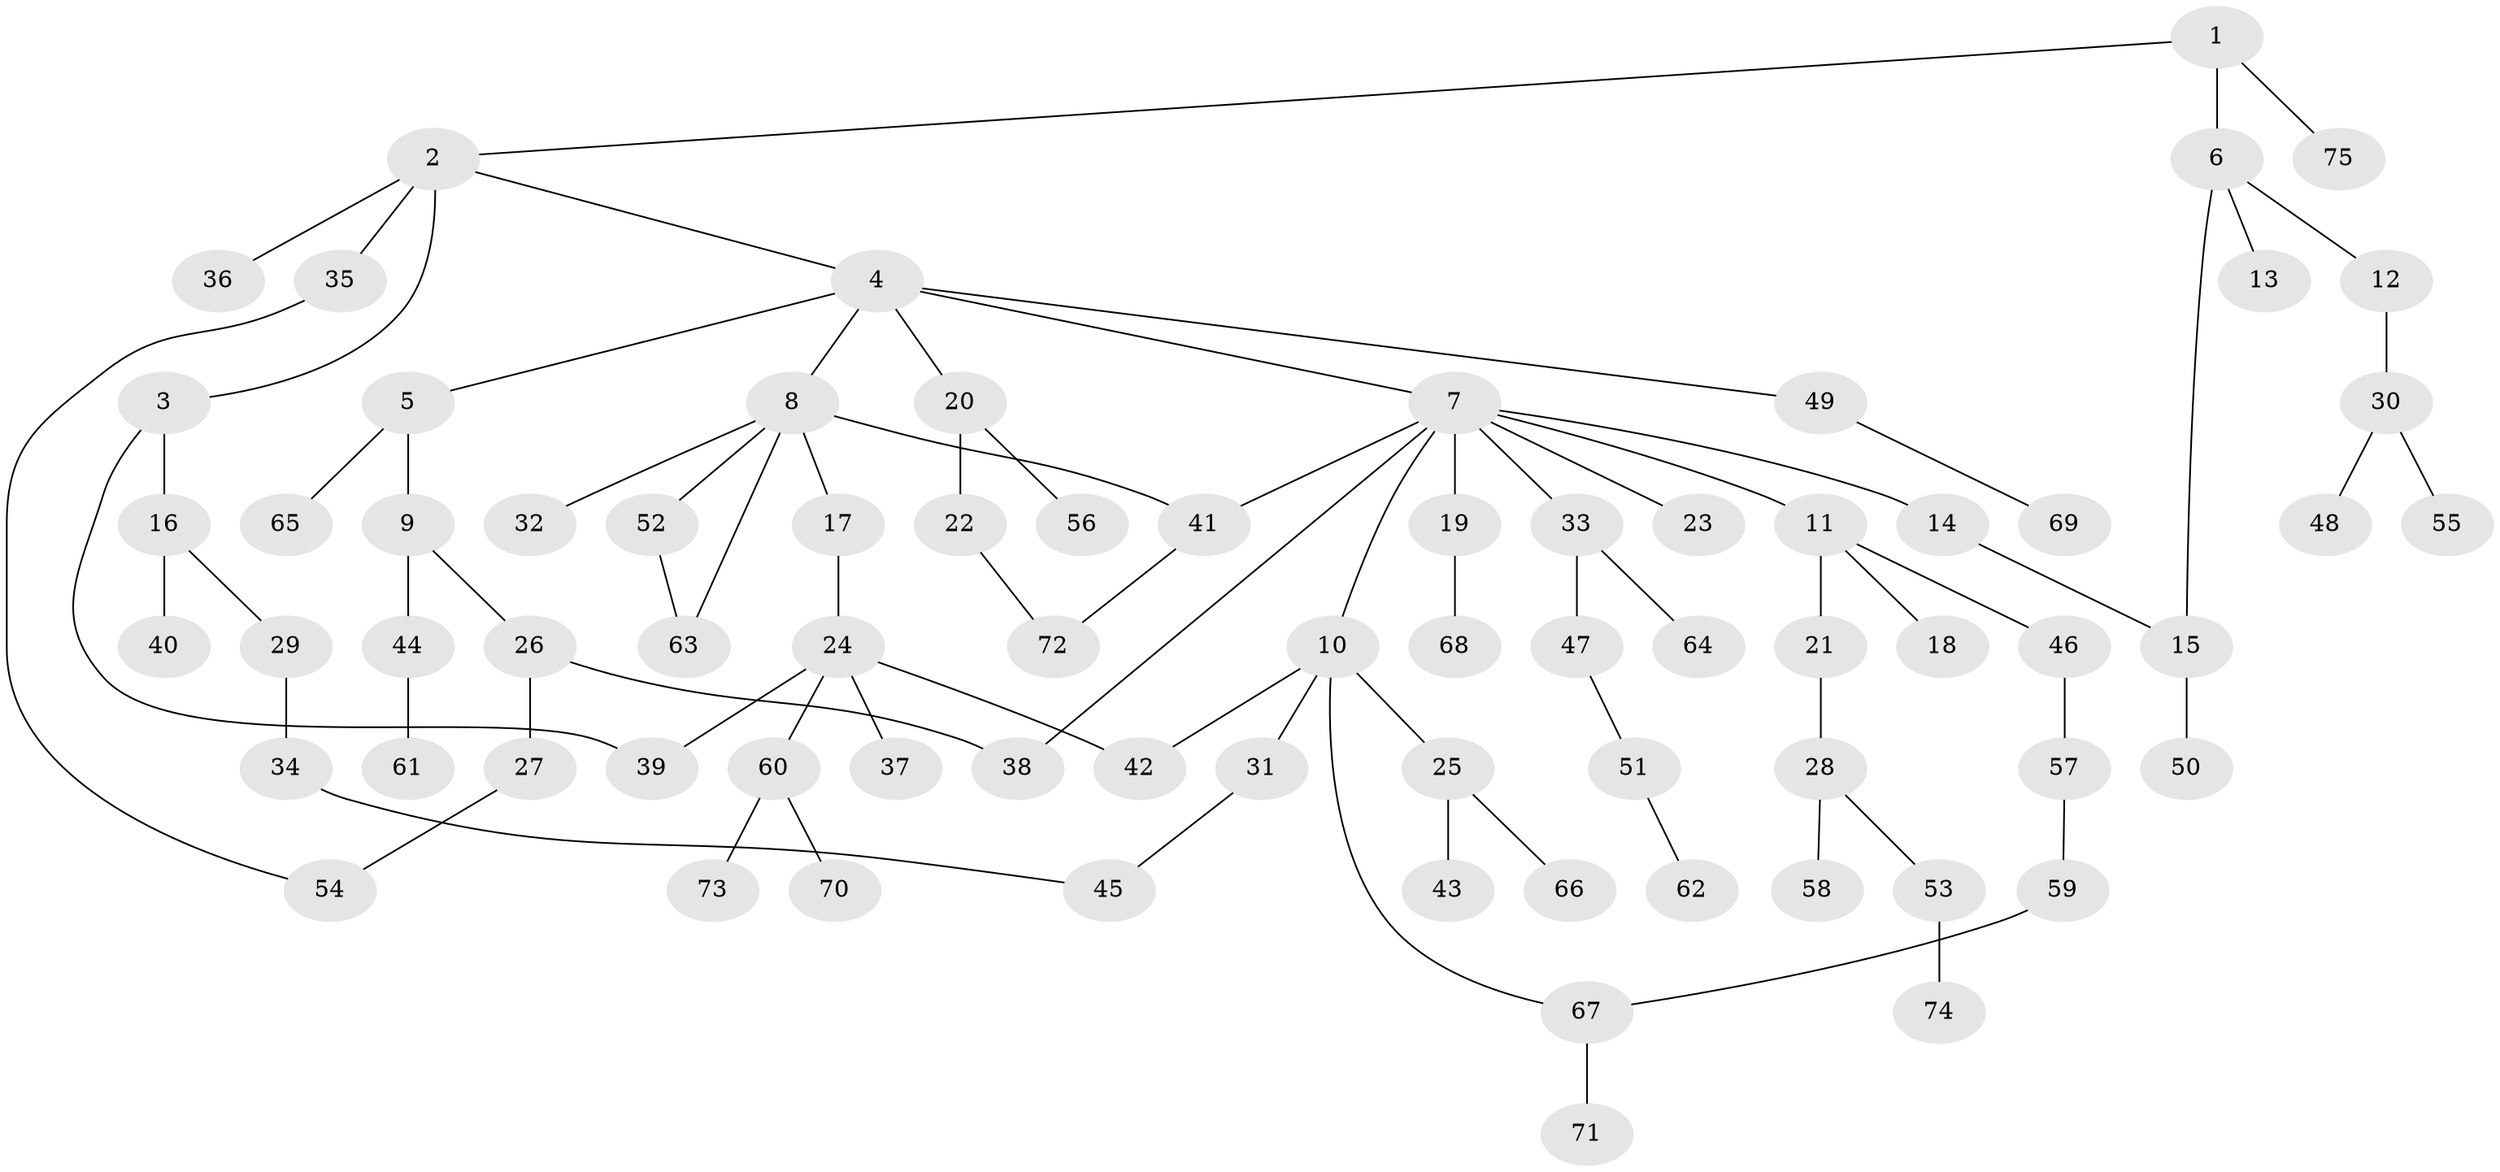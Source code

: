 // Generated by graph-tools (version 1.1) at 2025/41/03/09/25 04:41:35]
// undirected, 75 vertices, 84 edges
graph export_dot {
graph [start="1"]
  node [color=gray90,style=filled];
  1;
  2;
  3;
  4;
  5;
  6;
  7;
  8;
  9;
  10;
  11;
  12;
  13;
  14;
  15;
  16;
  17;
  18;
  19;
  20;
  21;
  22;
  23;
  24;
  25;
  26;
  27;
  28;
  29;
  30;
  31;
  32;
  33;
  34;
  35;
  36;
  37;
  38;
  39;
  40;
  41;
  42;
  43;
  44;
  45;
  46;
  47;
  48;
  49;
  50;
  51;
  52;
  53;
  54;
  55;
  56;
  57;
  58;
  59;
  60;
  61;
  62;
  63;
  64;
  65;
  66;
  67;
  68;
  69;
  70;
  71;
  72;
  73;
  74;
  75;
  1 -- 2;
  1 -- 6;
  1 -- 75;
  2 -- 3;
  2 -- 4;
  2 -- 35;
  2 -- 36;
  3 -- 16;
  3 -- 39;
  4 -- 5;
  4 -- 7;
  4 -- 8;
  4 -- 20;
  4 -- 49;
  5 -- 9;
  5 -- 65;
  6 -- 12;
  6 -- 13;
  6 -- 15;
  7 -- 10;
  7 -- 11;
  7 -- 14;
  7 -- 19;
  7 -- 23;
  7 -- 33;
  7 -- 38;
  7 -- 41;
  8 -- 17;
  8 -- 32;
  8 -- 52;
  8 -- 63;
  8 -- 41;
  9 -- 26;
  9 -- 44;
  10 -- 25;
  10 -- 31;
  10 -- 42;
  10 -- 67;
  11 -- 18;
  11 -- 21;
  11 -- 46;
  12 -- 30;
  14 -- 15;
  15 -- 50;
  16 -- 29;
  16 -- 40;
  17 -- 24;
  19 -- 68;
  20 -- 22;
  20 -- 56;
  21 -- 28;
  22 -- 72;
  24 -- 37;
  24 -- 60;
  24 -- 39;
  24 -- 42;
  25 -- 43;
  25 -- 66;
  26 -- 27;
  26 -- 38;
  27 -- 54;
  28 -- 53;
  28 -- 58;
  29 -- 34;
  30 -- 48;
  30 -- 55;
  31 -- 45;
  33 -- 47;
  33 -- 64;
  34 -- 45;
  35 -- 54;
  41 -- 72;
  44 -- 61;
  46 -- 57;
  47 -- 51;
  49 -- 69;
  51 -- 62;
  52 -- 63;
  53 -- 74;
  57 -- 59;
  59 -- 67;
  60 -- 70;
  60 -- 73;
  67 -- 71;
}
